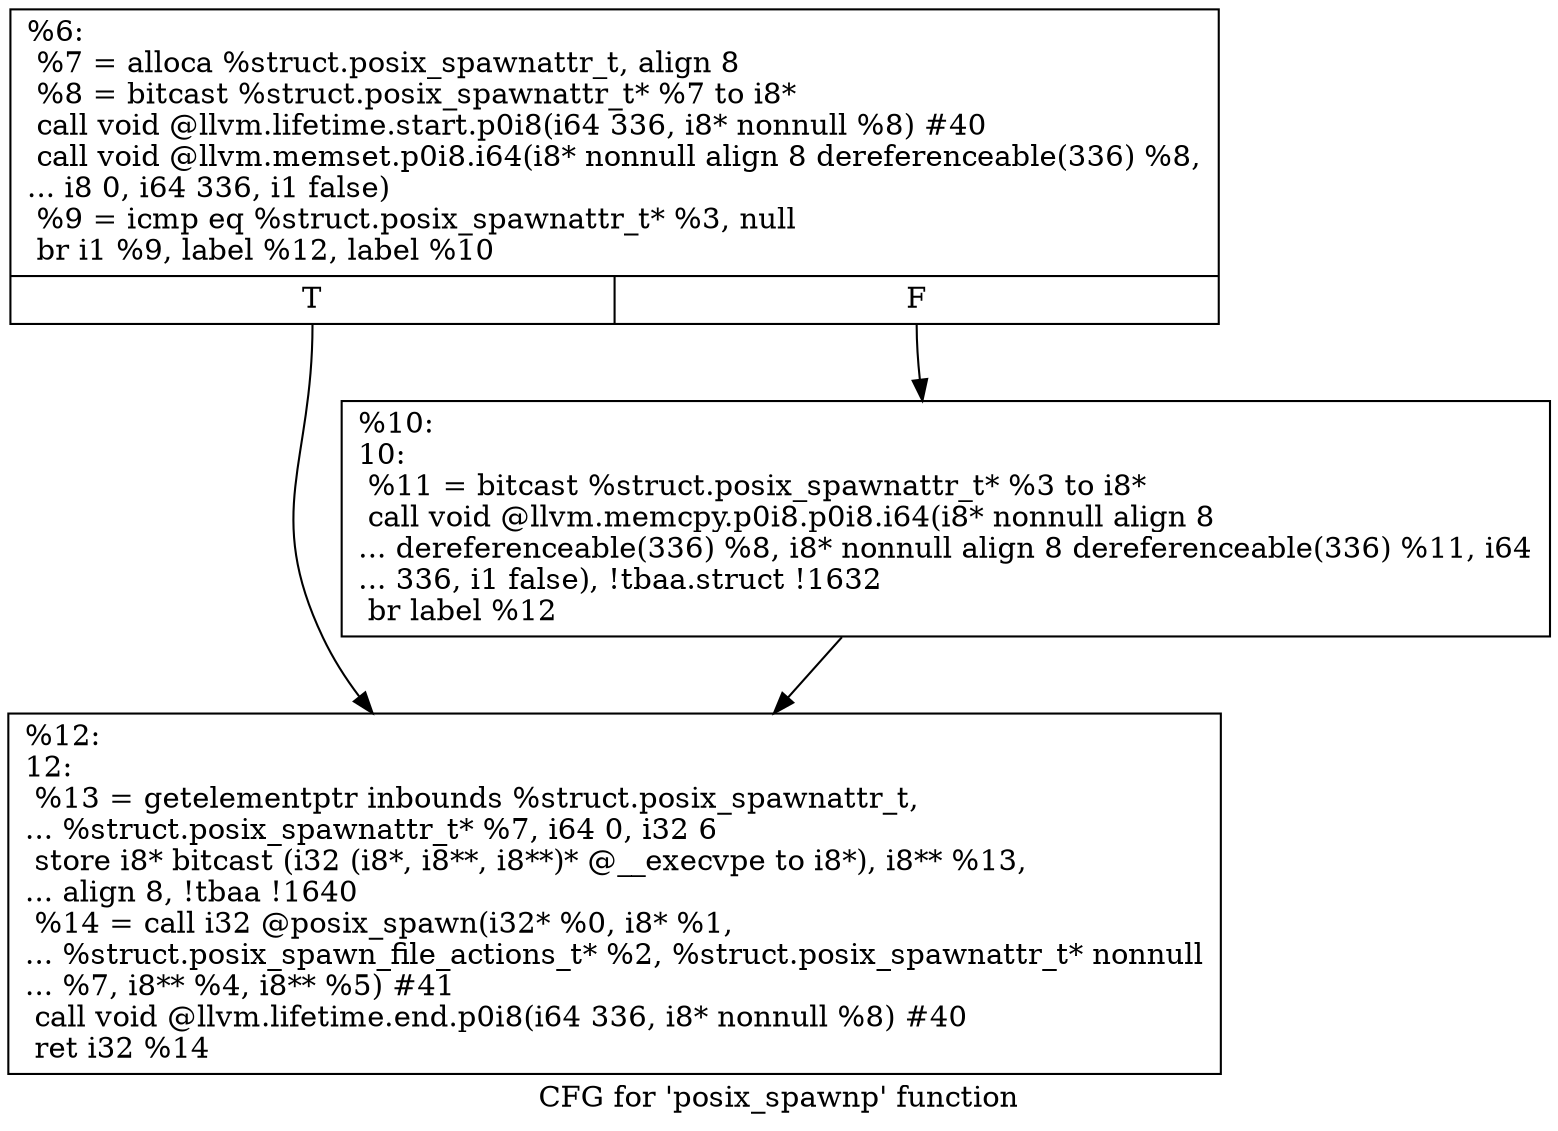 digraph "CFG for 'posix_spawnp' function" {
	label="CFG for 'posix_spawnp' function";

	Node0x1929c10 [shape=record,label="{%6:\l  %7 = alloca %struct.posix_spawnattr_t, align 8\l  %8 = bitcast %struct.posix_spawnattr_t* %7 to i8*\l  call void @llvm.lifetime.start.p0i8(i64 336, i8* nonnull %8) #40\l  call void @llvm.memset.p0i8.i64(i8* nonnull align 8 dereferenceable(336) %8,\l... i8 0, i64 336, i1 false)\l  %9 = icmp eq %struct.posix_spawnattr_t* %3, null\l  br i1 %9, label %12, label %10\l|{<s0>T|<s1>F}}"];
	Node0x1929c10:s0 -> Node0x1929cb0;
	Node0x1929c10:s1 -> Node0x1929c60;
	Node0x1929c60 [shape=record,label="{%10:\l10:                                               \l  %11 = bitcast %struct.posix_spawnattr_t* %3 to i8*\l  call void @llvm.memcpy.p0i8.p0i8.i64(i8* nonnull align 8\l... dereferenceable(336) %8, i8* nonnull align 8 dereferenceable(336) %11, i64\l... 336, i1 false), !tbaa.struct !1632\l  br label %12\l}"];
	Node0x1929c60 -> Node0x1929cb0;
	Node0x1929cb0 [shape=record,label="{%12:\l12:                                               \l  %13 = getelementptr inbounds %struct.posix_spawnattr_t,\l... %struct.posix_spawnattr_t* %7, i64 0, i32 6\l  store i8* bitcast (i32 (i8*, i8**, i8**)* @__execvpe to i8*), i8** %13,\l... align 8, !tbaa !1640\l  %14 = call i32 @posix_spawn(i32* %0, i8* %1,\l... %struct.posix_spawn_file_actions_t* %2, %struct.posix_spawnattr_t* nonnull\l... %7, i8** %4, i8** %5) #41\l  call void @llvm.lifetime.end.p0i8(i64 336, i8* nonnull %8) #40\l  ret i32 %14\l}"];
}
